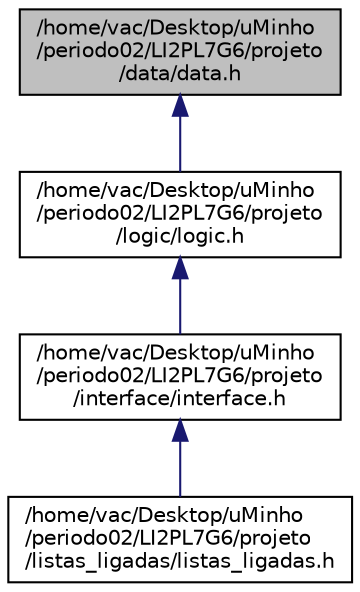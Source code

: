 digraph "/home/vac/Desktop/uMinho/periodo02/LI2PL7G6/projeto/data/data.h"
{
  edge [fontname="Helvetica",fontsize="10",labelfontname="Helvetica",labelfontsize="10"];
  node [fontname="Helvetica",fontsize="10",shape=record];
  Node1 [label="/home/vac/Desktop/uMinho\l/periodo02/LI2PL7G6/projeto\l/data/data.h",height=0.2,width=0.4,color="black", fillcolor="grey75", style="filled", fontcolor="black"];
  Node1 -> Node2 [dir="back",color="midnightblue",fontsize="10",style="solid",fontname="Helvetica"];
  Node2 [label="/home/vac/Desktop/uMinho\l/periodo02/LI2PL7G6/projeto\l/logic/logic.h",height=0.2,width=0.4,color="black", fillcolor="white", style="filled",URL="$logic_8h.html"];
  Node2 -> Node3 [dir="back",color="midnightblue",fontsize="10",style="solid",fontname="Helvetica"];
  Node3 [label="/home/vac/Desktop/uMinho\l/periodo02/LI2PL7G6/projeto\l/interface/interface.h",height=0.2,width=0.4,color="black", fillcolor="white", style="filled",URL="$interface_8h.html"];
  Node3 -> Node4 [dir="back",color="midnightblue",fontsize="10",style="solid",fontname="Helvetica"];
  Node4 [label="/home/vac/Desktop/uMinho\l/periodo02/LI2PL7G6/projeto\l/listas_ligadas/listas_ligadas.h",height=0.2,width=0.4,color="black", fillcolor="white", style="filled",URL="$listas__ligadas_8h.html"];
}
